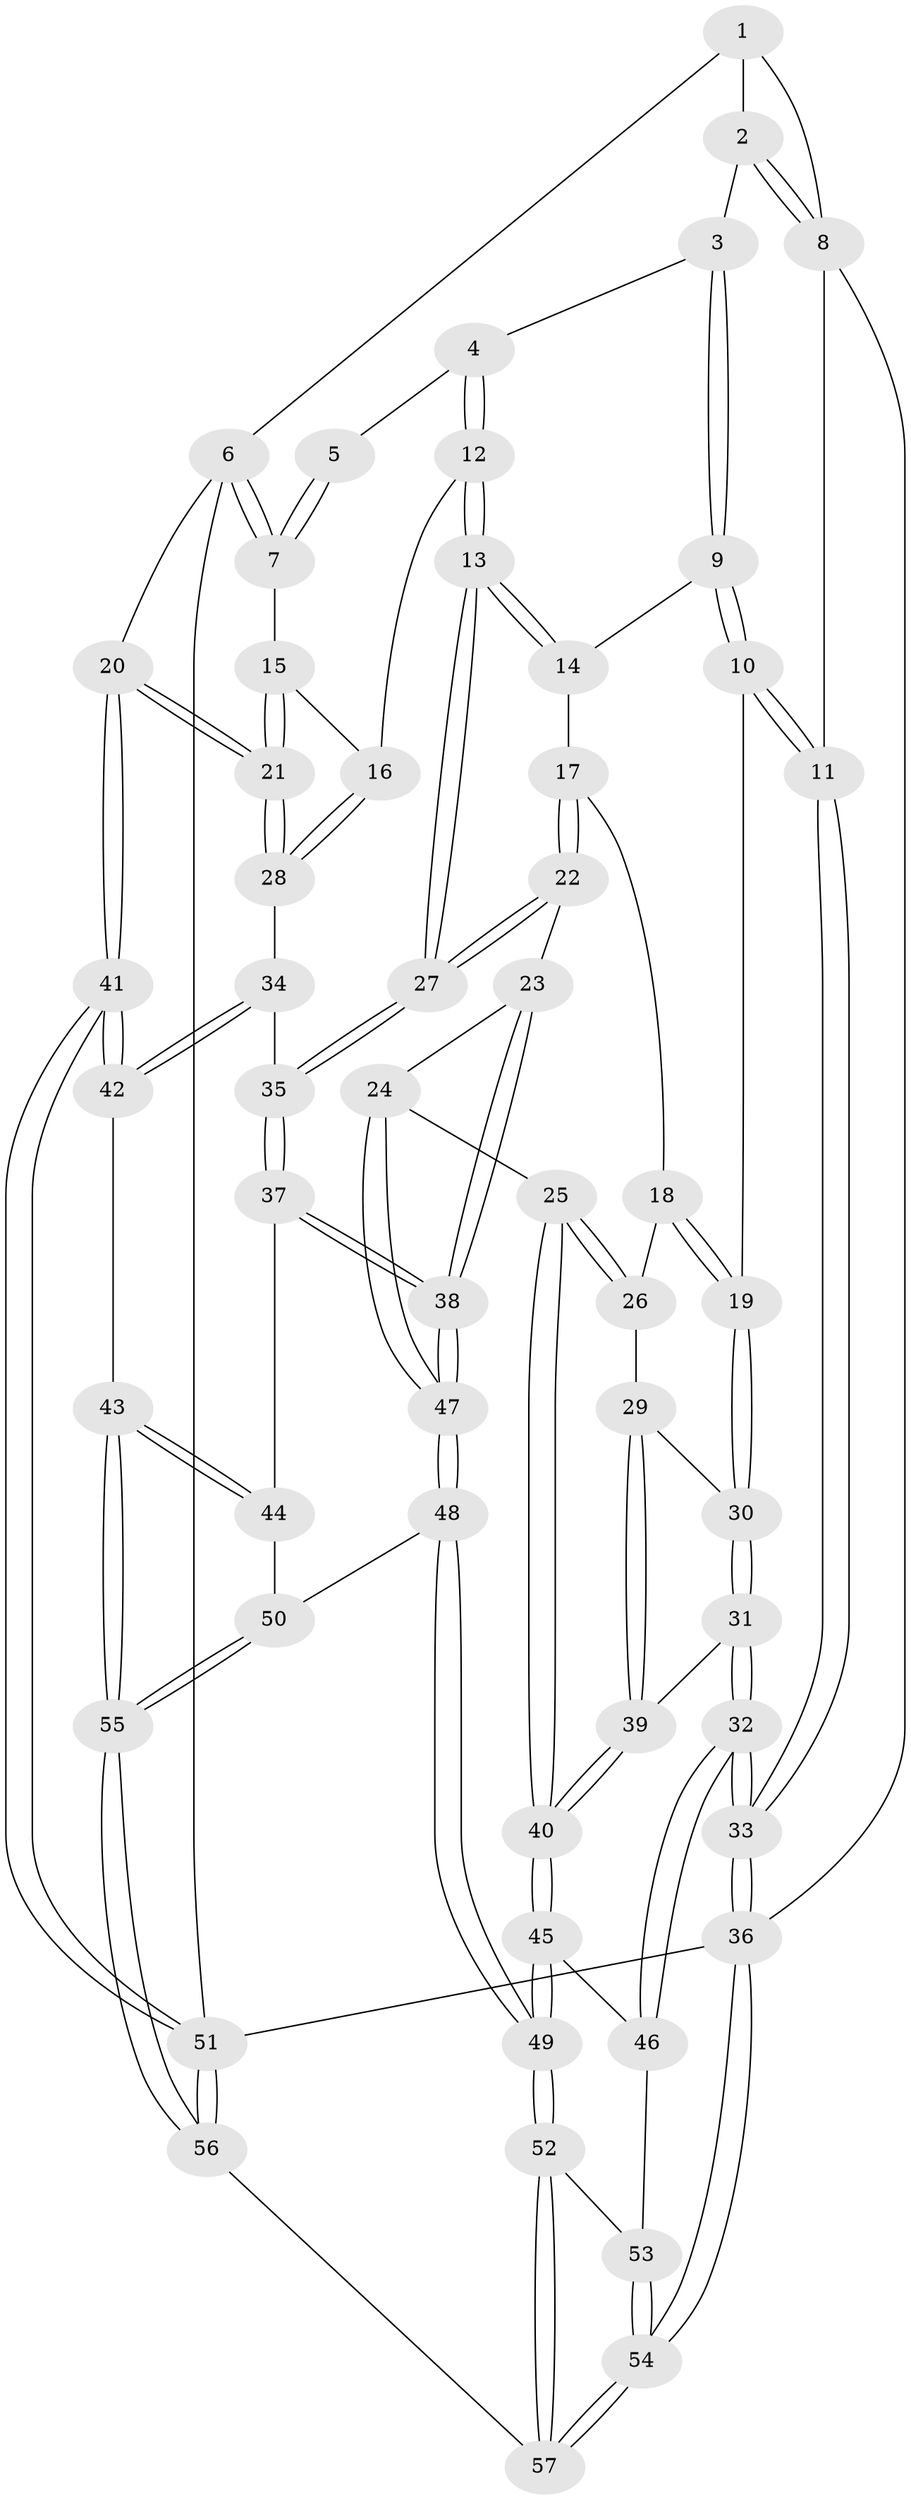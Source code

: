 // Generated by graph-tools (version 1.1) at 2025/03/03/09/25 03:03:12]
// undirected, 57 vertices, 139 edges
graph export_dot {
graph [start="1"]
  node [color=gray90,style=filled];
  1 [pos="+0.7945169580694391+0"];
  2 [pos="+0.32721245589758435+0"];
  3 [pos="+0.509616329723629+0.09902908614986976"];
  4 [pos="+0.5590089607506493+0.1194244883254404"];
  5 [pos="+0.790054947129043+0"];
  6 [pos="+1+0.1937603420288634"];
  7 [pos="+0.8322415260766615+0.14260239390362364"];
  8 [pos="+0+0"];
  9 [pos="+0.4430308371279739+0.21743569112234812"];
  10 [pos="+0.08562804027057802+0.159535877279794"];
  11 [pos="+0+0"];
  12 [pos="+0.690643873028876+0.29560197627923757"];
  13 [pos="+0.63867465608031+0.3486184940250592"];
  14 [pos="+0.4537913295342426+0.2343439453580342"];
  15 [pos="+0.819358804676376+0.16493298487391278"];
  16 [pos="+0.713270829908419+0.287414703367834"];
  17 [pos="+0.3775508023204545+0.3775143547794698"];
  18 [pos="+0.2709052328874389+0.3384823182601021"];
  19 [pos="+0.1065814307869848+0.1918758142177797"];
  20 [pos="+1+0.5163970217475322"];
  21 [pos="+1+0.5151439789099855"];
  22 [pos="+0.5171990499155183+0.47844239975243097"];
  23 [pos="+0.48826534733266924+0.5075161966896745"];
  24 [pos="+0.3501457320431472+0.6109117217877603"];
  25 [pos="+0.34093555067539305+0.6133074919557923"];
  26 [pos="+0.27265864940407725+0.40647056477828275"];
  27 [pos="+0.5786817710898691+0.46608896233371266"];
  28 [pos="+0.9162339756683523+0.45145132268345767"];
  29 [pos="+0.21014935086034942+0.5738792236049175"];
  30 [pos="+0.13725938630027093+0.451511497969067"];
  31 [pos="+0.02927292011509896+0.5934922447476243"];
  32 [pos="+0+0.6656310716341003"];
  33 [pos="+0+0.6657142460750373"];
  34 [pos="+0.7209036547754416+0.569182946470711"];
  35 [pos="+0.628091641211463+0.5324060948203032"];
  36 [pos="+0+1"];
  37 [pos="+0.6115087257070556+0.7023978938776498"];
  38 [pos="+0.5094694410882569+0.7722970007237766"];
  39 [pos="+0.21638251162942285+0.5948580778060857"];
  40 [pos="+0.2735272504935099+0.648422899114338"];
  41 [pos="+1+0.7749843786487607"];
  42 [pos="+0.9034394469873264+0.7584955631521534"];
  43 [pos="+0.7775041358055356+0.8094669985003913"];
  44 [pos="+0.6455995005120492+0.7304202587028369"];
  45 [pos="+0.26523369084496057+0.6740268315083117"];
  46 [pos="+0.13399674462867495+0.740613106667181"];
  47 [pos="+0.503072989458682+0.7792650252909845"];
  48 [pos="+0.5024016508023452+0.7820275186025402"];
  49 [pos="+0.35643721159672936+0.9669021921551362"];
  50 [pos="+0.6067913205638203+0.8463258991922371"];
  51 [pos="+1+1"];
  52 [pos="+0.3383055350624+1"];
  53 [pos="+0.13539847528406385+0.7768955203938873"];
  54 [pos="+0+1"];
  55 [pos="+0.6845311448070248+0.920911323772994"];
  56 [pos="+0.6081502668781713+1"];
  57 [pos="+0.3334248539514954+1"];
  1 -- 2;
  1 -- 6;
  1 -- 8;
  2 -- 3;
  2 -- 8;
  2 -- 8;
  3 -- 4;
  3 -- 9;
  3 -- 9;
  4 -- 5;
  4 -- 12;
  4 -- 12;
  5 -- 7;
  5 -- 7;
  6 -- 7;
  6 -- 7;
  6 -- 20;
  6 -- 51;
  7 -- 15;
  8 -- 11;
  8 -- 36;
  9 -- 10;
  9 -- 10;
  9 -- 14;
  10 -- 11;
  10 -- 11;
  10 -- 19;
  11 -- 33;
  11 -- 33;
  12 -- 13;
  12 -- 13;
  12 -- 16;
  13 -- 14;
  13 -- 14;
  13 -- 27;
  13 -- 27;
  14 -- 17;
  15 -- 16;
  15 -- 21;
  15 -- 21;
  16 -- 28;
  16 -- 28;
  17 -- 18;
  17 -- 22;
  17 -- 22;
  18 -- 19;
  18 -- 19;
  18 -- 26;
  19 -- 30;
  19 -- 30;
  20 -- 21;
  20 -- 21;
  20 -- 41;
  20 -- 41;
  21 -- 28;
  21 -- 28;
  22 -- 23;
  22 -- 27;
  22 -- 27;
  23 -- 24;
  23 -- 38;
  23 -- 38;
  24 -- 25;
  24 -- 47;
  24 -- 47;
  25 -- 26;
  25 -- 26;
  25 -- 40;
  25 -- 40;
  26 -- 29;
  27 -- 35;
  27 -- 35;
  28 -- 34;
  29 -- 30;
  29 -- 39;
  29 -- 39;
  30 -- 31;
  30 -- 31;
  31 -- 32;
  31 -- 32;
  31 -- 39;
  32 -- 33;
  32 -- 33;
  32 -- 46;
  32 -- 46;
  33 -- 36;
  33 -- 36;
  34 -- 35;
  34 -- 42;
  34 -- 42;
  35 -- 37;
  35 -- 37;
  36 -- 54;
  36 -- 54;
  36 -- 51;
  37 -- 38;
  37 -- 38;
  37 -- 44;
  38 -- 47;
  38 -- 47;
  39 -- 40;
  39 -- 40;
  40 -- 45;
  40 -- 45;
  41 -- 42;
  41 -- 42;
  41 -- 51;
  41 -- 51;
  42 -- 43;
  43 -- 44;
  43 -- 44;
  43 -- 55;
  43 -- 55;
  44 -- 50;
  45 -- 46;
  45 -- 49;
  45 -- 49;
  46 -- 53;
  47 -- 48;
  47 -- 48;
  48 -- 49;
  48 -- 49;
  48 -- 50;
  49 -- 52;
  49 -- 52;
  50 -- 55;
  50 -- 55;
  51 -- 56;
  51 -- 56;
  52 -- 53;
  52 -- 57;
  52 -- 57;
  53 -- 54;
  53 -- 54;
  54 -- 57;
  54 -- 57;
  55 -- 56;
  55 -- 56;
  56 -- 57;
}
